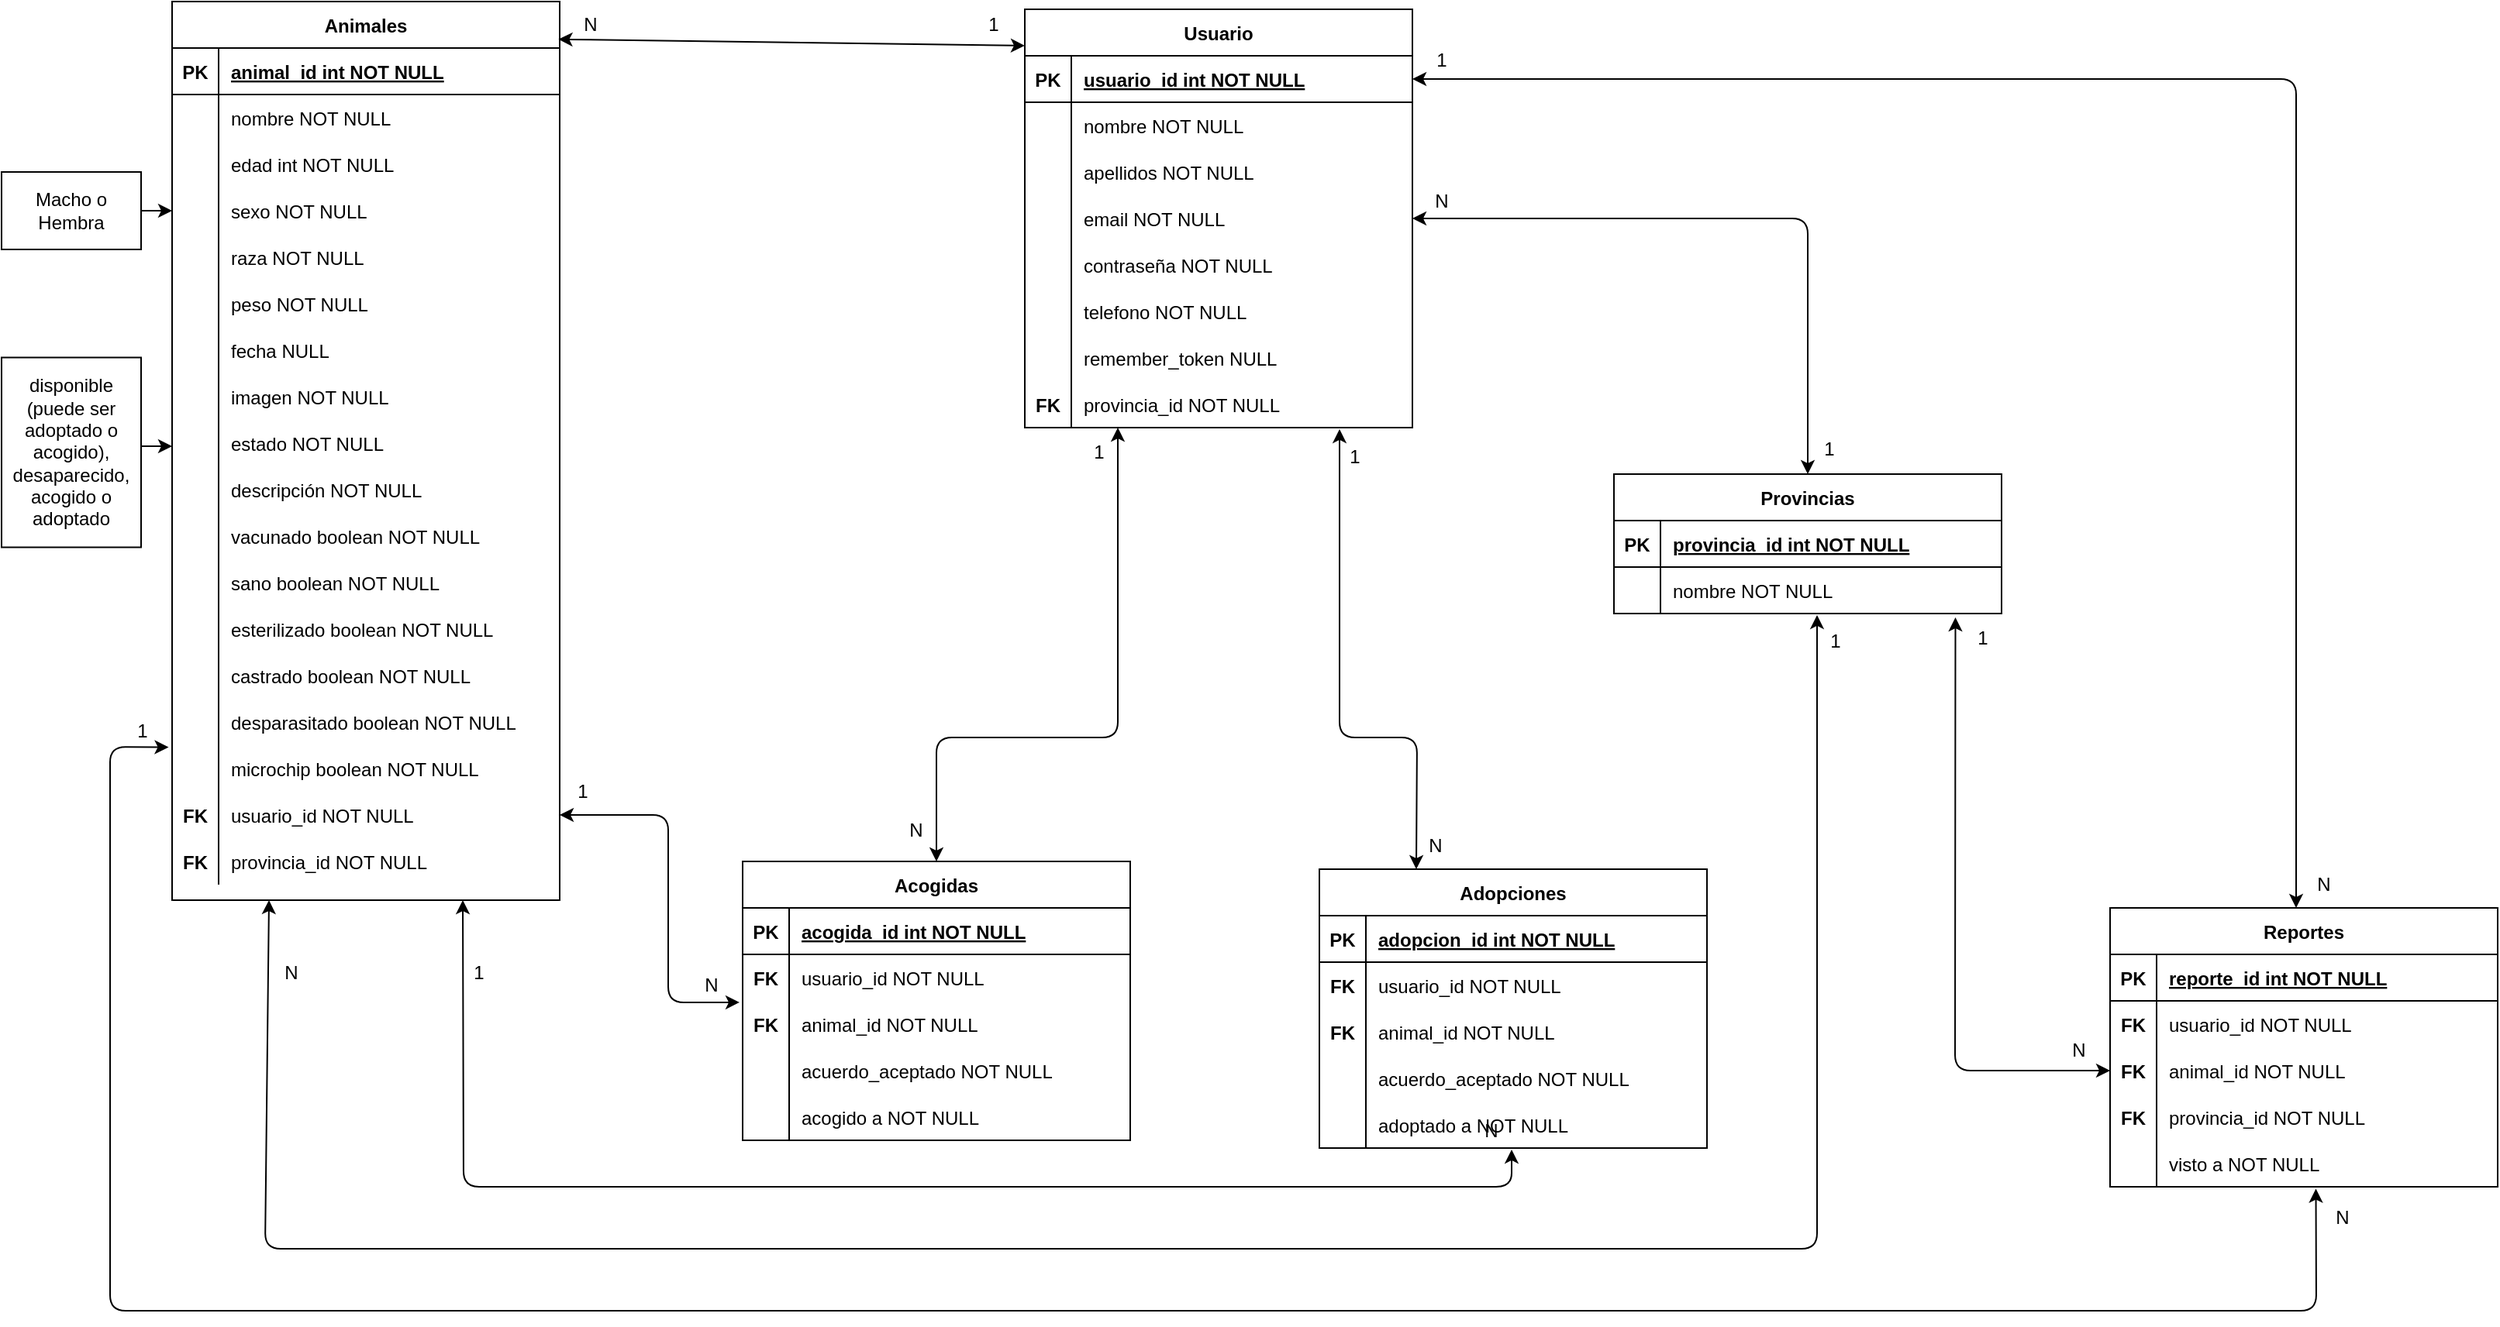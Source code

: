 <mxfile version="14.6.13" type="device"><diagram id="R2lEEEUBdFMjLlhIrx00" name="Page-1"><mxGraphModel dx="1585" dy="831" grid="1" gridSize="10" guides="1" tooltips="1" connect="1" arrows="1" fold="1" page="1" pageScale="1" pageWidth="850" pageHeight="1100" math="0" shadow="0" extFonts="Permanent Marker^https://fonts.googleapis.com/css?family=Permanent+Marker"><root><mxCell id="0"/><mxCell id="1" parent="0"/><mxCell id="C-vyLk0tnHw3VtMMgP7b-2" value="Usuario" style="shape=table;startSize=30;container=1;collapsible=1;childLayout=tableLayout;fixedRows=1;rowLines=0;fontStyle=1;align=center;resizeLast=1;" parent="1" vertex="1"><mxGeometry x="670" y="40" width="250" height="270" as="geometry"/></mxCell><mxCell id="C-vyLk0tnHw3VtMMgP7b-3" value="" style="shape=partialRectangle;collapsible=0;dropTarget=0;pointerEvents=0;fillColor=none;points=[[0,0.5],[1,0.5]];portConstraint=eastwest;top=0;left=0;right=0;bottom=1;" parent="C-vyLk0tnHw3VtMMgP7b-2" vertex="1"><mxGeometry y="30" width="250" height="30" as="geometry"/></mxCell><mxCell id="C-vyLk0tnHw3VtMMgP7b-4" value="PK" style="shape=partialRectangle;overflow=hidden;connectable=0;fillColor=none;top=0;left=0;bottom=0;right=0;fontStyle=1;" parent="C-vyLk0tnHw3VtMMgP7b-3" vertex="1"><mxGeometry width="30" height="30" as="geometry"/></mxCell><mxCell id="C-vyLk0tnHw3VtMMgP7b-5" value="usuario_id int NOT NULL " style="shape=partialRectangle;overflow=hidden;connectable=0;fillColor=none;top=0;left=0;bottom=0;right=0;align=left;spacingLeft=6;fontStyle=5;" parent="C-vyLk0tnHw3VtMMgP7b-3" vertex="1"><mxGeometry x="30" width="220" height="30" as="geometry"/></mxCell><mxCell id="C-vyLk0tnHw3VtMMgP7b-6" value="" style="shape=partialRectangle;collapsible=0;dropTarget=0;pointerEvents=0;fillColor=none;points=[[0,0.5],[1,0.5]];portConstraint=eastwest;top=0;left=0;right=0;bottom=0;" parent="C-vyLk0tnHw3VtMMgP7b-2" vertex="1"><mxGeometry y="60" width="250" height="30" as="geometry"/></mxCell><mxCell id="C-vyLk0tnHw3VtMMgP7b-7" value="" style="shape=partialRectangle;overflow=hidden;connectable=0;fillColor=none;top=0;left=0;bottom=0;right=0;" parent="C-vyLk0tnHw3VtMMgP7b-6" vertex="1"><mxGeometry width="30" height="30" as="geometry"/></mxCell><mxCell id="C-vyLk0tnHw3VtMMgP7b-8" value="nombre NOT NULL" style="shape=partialRectangle;overflow=hidden;connectable=0;fillColor=none;top=0;left=0;bottom=0;right=0;align=left;spacingLeft=6;" parent="C-vyLk0tnHw3VtMMgP7b-6" vertex="1"><mxGeometry x="30" width="220" height="30" as="geometry"/></mxCell><mxCell id="C-vyLk0tnHw3VtMMgP7b-9" value="" style="shape=partialRectangle;collapsible=0;dropTarget=0;pointerEvents=0;fillColor=none;points=[[0,0.5],[1,0.5]];portConstraint=eastwest;top=0;left=0;right=0;bottom=0;" parent="C-vyLk0tnHw3VtMMgP7b-2" vertex="1"><mxGeometry y="90" width="250" height="30" as="geometry"/></mxCell><mxCell id="C-vyLk0tnHw3VtMMgP7b-10" value="" style="shape=partialRectangle;overflow=hidden;connectable=0;fillColor=none;top=0;left=0;bottom=0;right=0;" parent="C-vyLk0tnHw3VtMMgP7b-9" vertex="1"><mxGeometry width="30" height="30" as="geometry"/></mxCell><mxCell id="C-vyLk0tnHw3VtMMgP7b-11" value="apellidos NOT NULL" style="shape=partialRectangle;overflow=hidden;connectable=0;fillColor=none;top=0;left=0;bottom=0;right=0;align=left;spacingLeft=6;" parent="C-vyLk0tnHw3VtMMgP7b-9" vertex="1"><mxGeometry x="30" width="220" height="30" as="geometry"/></mxCell><mxCell id="eizOmbY5nz4wzF14lnDb-53" style="shape=partialRectangle;collapsible=0;dropTarget=0;pointerEvents=0;fillColor=none;points=[[0,0.5],[1,0.5]];portConstraint=eastwest;top=0;left=0;right=0;bottom=0;" parent="C-vyLk0tnHw3VtMMgP7b-2" vertex="1"><mxGeometry y="120" width="250" height="30" as="geometry"/></mxCell><mxCell id="eizOmbY5nz4wzF14lnDb-54" style="shape=partialRectangle;overflow=hidden;connectable=0;fillColor=none;top=0;left=0;bottom=0;right=0;" parent="eizOmbY5nz4wzF14lnDb-53" vertex="1"><mxGeometry width="30" height="30" as="geometry"/></mxCell><mxCell id="eizOmbY5nz4wzF14lnDb-55" value="email NOT NULL" style="shape=partialRectangle;overflow=hidden;connectable=0;fillColor=none;top=0;left=0;bottom=0;right=0;align=left;spacingLeft=6;" parent="eizOmbY5nz4wzF14lnDb-53" vertex="1"><mxGeometry x="30" width="220" height="30" as="geometry"/></mxCell><mxCell id="9KrGt3uN3YseUuKPMQJI-1" style="shape=partialRectangle;collapsible=0;dropTarget=0;pointerEvents=0;fillColor=none;points=[[0,0.5],[1,0.5]];portConstraint=eastwest;top=0;left=0;right=0;bottom=0;" parent="C-vyLk0tnHw3VtMMgP7b-2" vertex="1"><mxGeometry y="150" width="250" height="30" as="geometry"/></mxCell><mxCell id="9KrGt3uN3YseUuKPMQJI-2" style="shape=partialRectangle;overflow=hidden;connectable=0;fillColor=none;top=0;left=0;bottom=0;right=0;" parent="9KrGt3uN3YseUuKPMQJI-1" vertex="1"><mxGeometry width="30" height="30" as="geometry"/></mxCell><mxCell id="9KrGt3uN3YseUuKPMQJI-3" value="contraseña NOT NULL" style="shape=partialRectangle;overflow=hidden;connectable=0;fillColor=none;top=0;left=0;bottom=0;right=0;align=left;spacingLeft=6;" parent="9KrGt3uN3YseUuKPMQJI-1" vertex="1"><mxGeometry x="30" width="220" height="30" as="geometry"/></mxCell><mxCell id="eizOmbY5nz4wzF14lnDb-93" style="shape=partialRectangle;collapsible=0;dropTarget=0;pointerEvents=0;fillColor=none;points=[[0,0.5],[1,0.5]];portConstraint=eastwest;top=0;left=0;right=0;bottom=0;" parent="C-vyLk0tnHw3VtMMgP7b-2" vertex="1"><mxGeometry y="180" width="250" height="30" as="geometry"/></mxCell><mxCell id="eizOmbY5nz4wzF14lnDb-94" style="shape=partialRectangle;overflow=hidden;connectable=0;fillColor=none;top=0;left=0;bottom=0;right=0;" parent="eizOmbY5nz4wzF14lnDb-93" vertex="1"><mxGeometry width="30" height="30" as="geometry"/></mxCell><mxCell id="eizOmbY5nz4wzF14lnDb-95" value="telefono NOT NULL" style="shape=partialRectangle;overflow=hidden;connectable=0;fillColor=none;top=0;left=0;bottom=0;right=0;align=left;spacingLeft=6;" parent="eizOmbY5nz4wzF14lnDb-93" vertex="1"><mxGeometry x="30" width="220" height="30" as="geometry"/></mxCell><mxCell id="9KrGt3uN3YseUuKPMQJI-7" style="shape=partialRectangle;collapsible=0;dropTarget=0;pointerEvents=0;fillColor=none;points=[[0,0.5],[1,0.5]];portConstraint=eastwest;top=0;left=0;right=0;bottom=0;" parent="C-vyLk0tnHw3VtMMgP7b-2" vertex="1"><mxGeometry y="210" width="250" height="30" as="geometry"/></mxCell><mxCell id="9KrGt3uN3YseUuKPMQJI-8" style="shape=partialRectangle;overflow=hidden;connectable=0;fillColor=none;top=0;left=0;bottom=0;right=0;" parent="9KrGt3uN3YseUuKPMQJI-7" vertex="1"><mxGeometry width="30" height="30" as="geometry"/></mxCell><mxCell id="9KrGt3uN3YseUuKPMQJI-9" value="remember_token NULL" style="shape=partialRectangle;overflow=hidden;connectable=0;fillColor=none;top=0;left=0;bottom=0;right=0;align=left;spacingLeft=6;" parent="9KrGt3uN3YseUuKPMQJI-7" vertex="1"><mxGeometry x="30" width="220" height="30" as="geometry"/></mxCell><mxCell id="eizOmbY5nz4wzF14lnDb-56" style="shape=partialRectangle;collapsible=0;dropTarget=0;pointerEvents=0;fillColor=none;points=[[0,0.5],[1,0.5]];portConstraint=eastwest;top=0;left=0;right=0;bottom=0;" parent="C-vyLk0tnHw3VtMMgP7b-2" vertex="1"><mxGeometry y="240" width="250" height="30" as="geometry"/></mxCell><mxCell id="eizOmbY5nz4wzF14lnDb-57" value="FK" style="shape=partialRectangle;overflow=hidden;connectable=0;fillColor=none;top=0;left=0;bottom=0;right=0;fontStyle=1" parent="eizOmbY5nz4wzF14lnDb-56" vertex="1"><mxGeometry width="30" height="30" as="geometry"/></mxCell><mxCell id="eizOmbY5nz4wzF14lnDb-58" value="provincia_id NOT NULL" style="shape=partialRectangle;overflow=hidden;connectable=0;fillColor=none;top=0;left=0;bottom=0;right=0;align=left;spacingLeft=6;" parent="eizOmbY5nz4wzF14lnDb-56" vertex="1"><mxGeometry x="30" width="220" height="30" as="geometry"/></mxCell><mxCell id="C-vyLk0tnHw3VtMMgP7b-23" value="Animales" style="shape=table;startSize=30;container=1;collapsible=1;childLayout=tableLayout;fixedRows=1;rowLines=0;fontStyle=1;align=center;resizeLast=1;" parent="1" vertex="1"><mxGeometry x="120" y="35" width="250" height="580" as="geometry"/></mxCell><mxCell id="C-vyLk0tnHw3VtMMgP7b-24" value="" style="shape=partialRectangle;collapsible=0;dropTarget=0;pointerEvents=0;fillColor=none;points=[[0,0.5],[1,0.5]];portConstraint=eastwest;top=0;left=0;right=0;bottom=1;" parent="C-vyLk0tnHw3VtMMgP7b-23" vertex="1"><mxGeometry y="30" width="250" height="30" as="geometry"/></mxCell><mxCell id="C-vyLk0tnHw3VtMMgP7b-25" value="PK" style="shape=partialRectangle;overflow=hidden;connectable=0;fillColor=none;top=0;left=0;bottom=0;right=0;fontStyle=1;" parent="C-vyLk0tnHw3VtMMgP7b-24" vertex="1"><mxGeometry width="30" height="30" as="geometry"/></mxCell><mxCell id="C-vyLk0tnHw3VtMMgP7b-26" value="animal_id int NOT NULL " style="shape=partialRectangle;overflow=hidden;connectable=0;fillColor=none;top=0;left=0;bottom=0;right=0;align=left;spacingLeft=6;fontStyle=5;" parent="C-vyLk0tnHw3VtMMgP7b-24" vertex="1"><mxGeometry x="30" width="220" height="30" as="geometry"/></mxCell><mxCell id="C-vyLk0tnHw3VtMMgP7b-27" value="" style="shape=partialRectangle;collapsible=0;dropTarget=0;pointerEvents=0;fillColor=none;points=[[0,0.5],[1,0.5]];portConstraint=eastwest;top=0;left=0;right=0;bottom=0;" parent="C-vyLk0tnHw3VtMMgP7b-23" vertex="1"><mxGeometry y="60" width="250" height="30" as="geometry"/></mxCell><mxCell id="C-vyLk0tnHw3VtMMgP7b-28" value="" style="shape=partialRectangle;overflow=hidden;connectable=0;fillColor=none;top=0;left=0;bottom=0;right=0;" parent="C-vyLk0tnHw3VtMMgP7b-27" vertex="1"><mxGeometry width="30" height="30" as="geometry"/></mxCell><mxCell id="C-vyLk0tnHw3VtMMgP7b-29" value="nombre NOT NULL" style="shape=partialRectangle;overflow=hidden;connectable=0;fillColor=none;top=0;left=0;bottom=0;right=0;align=left;spacingLeft=6;" parent="C-vyLk0tnHw3VtMMgP7b-27" vertex="1"><mxGeometry x="30" width="220" height="30" as="geometry"/></mxCell><mxCell id="eizOmbY5nz4wzF14lnDb-20" style="shape=partialRectangle;collapsible=0;dropTarget=0;pointerEvents=0;fillColor=none;points=[[0,0.5],[1,0.5]];portConstraint=eastwest;top=0;left=0;right=0;bottom=0;" parent="C-vyLk0tnHw3VtMMgP7b-23" vertex="1"><mxGeometry y="90" width="250" height="30" as="geometry"/></mxCell><mxCell id="eizOmbY5nz4wzF14lnDb-21" style="shape=partialRectangle;overflow=hidden;connectable=0;fillColor=none;top=0;left=0;bottom=0;right=0;" parent="eizOmbY5nz4wzF14lnDb-20" vertex="1"><mxGeometry width="30" height="30" as="geometry"/></mxCell><mxCell id="eizOmbY5nz4wzF14lnDb-22" value="edad int NOT NULL" style="shape=partialRectangle;overflow=hidden;connectable=0;fillColor=none;top=0;left=0;bottom=0;right=0;align=left;spacingLeft=6;" parent="eizOmbY5nz4wzF14lnDb-20" vertex="1"><mxGeometry x="30" width="220" height="30" as="geometry"/></mxCell><mxCell id="9KrGt3uN3YseUuKPMQJI-14" style="shape=partialRectangle;collapsible=0;dropTarget=0;pointerEvents=0;fillColor=none;points=[[0,0.5],[1,0.5]];portConstraint=eastwest;top=0;left=0;right=0;bottom=0;" parent="C-vyLk0tnHw3VtMMgP7b-23" vertex="1"><mxGeometry y="120" width="250" height="30" as="geometry"/></mxCell><mxCell id="9KrGt3uN3YseUuKPMQJI-15" style="shape=partialRectangle;overflow=hidden;connectable=0;fillColor=none;top=0;left=0;bottom=0;right=0;" parent="9KrGt3uN3YseUuKPMQJI-14" vertex="1"><mxGeometry width="30" height="30" as="geometry"/></mxCell><mxCell id="9KrGt3uN3YseUuKPMQJI-16" value="sexo NOT NULL" style="shape=partialRectangle;overflow=hidden;connectable=0;fillColor=none;top=0;left=0;bottom=0;right=0;align=left;spacingLeft=6;" parent="9KrGt3uN3YseUuKPMQJI-14" vertex="1"><mxGeometry x="30" width="220" height="30" as="geometry"/></mxCell><mxCell id="eizOmbY5nz4wzF14lnDb-44" style="shape=partialRectangle;collapsible=0;dropTarget=0;pointerEvents=0;fillColor=none;points=[[0,0.5],[1,0.5]];portConstraint=eastwest;top=0;left=0;right=0;bottom=0;" parent="C-vyLk0tnHw3VtMMgP7b-23" vertex="1"><mxGeometry y="150" width="250" height="30" as="geometry"/></mxCell><mxCell id="eizOmbY5nz4wzF14lnDb-45" style="shape=partialRectangle;overflow=hidden;connectable=0;fillColor=none;top=0;left=0;bottom=0;right=0;" parent="eizOmbY5nz4wzF14lnDb-44" vertex="1"><mxGeometry width="30" height="30" as="geometry"/></mxCell><mxCell id="eizOmbY5nz4wzF14lnDb-46" value="raza NOT NULL" style="shape=partialRectangle;overflow=hidden;connectable=0;fillColor=none;top=0;left=0;bottom=0;right=0;align=left;spacingLeft=6;" parent="eizOmbY5nz4wzF14lnDb-44" vertex="1"><mxGeometry x="30" width="220" height="30" as="geometry"/></mxCell><mxCell id="3gBePPzXfM2tQqYInn_b-17" style="shape=partialRectangle;collapsible=0;dropTarget=0;pointerEvents=0;fillColor=none;points=[[0,0.5],[1,0.5]];portConstraint=eastwest;top=0;left=0;right=0;bottom=0;" parent="C-vyLk0tnHw3VtMMgP7b-23" vertex="1"><mxGeometry y="180" width="250" height="30" as="geometry"/></mxCell><mxCell id="3gBePPzXfM2tQqYInn_b-18" style="shape=partialRectangle;overflow=hidden;connectable=0;fillColor=none;top=0;left=0;bottom=0;right=0;" parent="3gBePPzXfM2tQqYInn_b-17" vertex="1"><mxGeometry width="30" height="30" as="geometry"/></mxCell><mxCell id="3gBePPzXfM2tQqYInn_b-19" value="peso NOT NULL" style="shape=partialRectangle;overflow=hidden;connectable=0;fillColor=none;top=0;left=0;bottom=0;right=0;align=left;spacingLeft=6;" parent="3gBePPzXfM2tQqYInn_b-17" vertex="1"><mxGeometry x="30" width="220" height="30" as="geometry"/></mxCell><mxCell id="kjAqByUk44gydv4SvOdB-6" style="shape=partialRectangle;collapsible=0;dropTarget=0;pointerEvents=0;fillColor=none;points=[[0,0.5],[1,0.5]];portConstraint=eastwest;top=0;left=0;right=0;bottom=0;" parent="C-vyLk0tnHw3VtMMgP7b-23" vertex="1"><mxGeometry y="210" width="250" height="30" as="geometry"/></mxCell><mxCell id="kjAqByUk44gydv4SvOdB-7" style="shape=partialRectangle;overflow=hidden;connectable=0;fillColor=none;top=0;left=0;bottom=0;right=0;" parent="kjAqByUk44gydv4SvOdB-6" vertex="1"><mxGeometry width="30" height="30" as="geometry"/></mxCell><mxCell id="kjAqByUk44gydv4SvOdB-8" value="fecha NULL" style="shape=partialRectangle;overflow=hidden;connectable=0;fillColor=none;top=0;left=0;bottom=0;right=0;align=left;spacingLeft=6;" parent="kjAqByUk44gydv4SvOdB-6" vertex="1"><mxGeometry x="30" width="220" height="30" as="geometry"/></mxCell><mxCell id="eizOmbY5nz4wzF14lnDb-23" style="shape=partialRectangle;collapsible=0;dropTarget=0;pointerEvents=0;fillColor=none;points=[[0,0.5],[1,0.5]];portConstraint=eastwest;top=0;left=0;right=0;bottom=0;" parent="C-vyLk0tnHw3VtMMgP7b-23" vertex="1"><mxGeometry y="240" width="250" height="30" as="geometry"/></mxCell><mxCell id="eizOmbY5nz4wzF14lnDb-24" style="shape=partialRectangle;overflow=hidden;connectable=0;fillColor=none;top=0;left=0;bottom=0;right=0;" parent="eizOmbY5nz4wzF14lnDb-23" vertex="1"><mxGeometry width="30" height="30" as="geometry"/></mxCell><mxCell id="eizOmbY5nz4wzF14lnDb-25" value="imagen NOT NULL" style="shape=partialRectangle;overflow=hidden;connectable=0;fillColor=none;top=0;left=0;bottom=0;right=0;align=left;spacingLeft=6;" parent="eizOmbY5nz4wzF14lnDb-23" vertex="1"><mxGeometry x="30" width="220" height="30" as="geometry"/></mxCell><mxCell id="eizOmbY5nz4wzF14lnDb-35" style="shape=partialRectangle;collapsible=0;dropTarget=0;pointerEvents=0;fillColor=none;points=[[0,0.5],[1,0.5]];portConstraint=eastwest;top=0;left=0;right=0;bottom=0;" parent="C-vyLk0tnHw3VtMMgP7b-23" vertex="1"><mxGeometry y="270" width="250" height="30" as="geometry"/></mxCell><mxCell id="eizOmbY5nz4wzF14lnDb-36" style="shape=partialRectangle;overflow=hidden;connectable=0;fillColor=none;top=0;left=0;bottom=0;right=0;" parent="eizOmbY5nz4wzF14lnDb-35" vertex="1"><mxGeometry width="30" height="30" as="geometry"/></mxCell><mxCell id="eizOmbY5nz4wzF14lnDb-37" value="estado NOT NULL" style="shape=partialRectangle;overflow=hidden;connectable=0;fillColor=none;top=0;left=0;bottom=0;right=0;align=left;spacingLeft=6;" parent="eizOmbY5nz4wzF14lnDb-35" vertex="1"><mxGeometry x="30" width="220" height="30" as="geometry"/></mxCell><mxCell id="3gBePPzXfM2tQqYInn_b-1" style="shape=partialRectangle;collapsible=0;dropTarget=0;pointerEvents=0;fillColor=none;points=[[0,0.5],[1,0.5]];portConstraint=eastwest;top=0;left=0;right=0;bottom=0;" parent="C-vyLk0tnHw3VtMMgP7b-23" vertex="1"><mxGeometry y="300" width="250" height="30" as="geometry"/></mxCell><mxCell id="3gBePPzXfM2tQqYInn_b-2" style="shape=partialRectangle;overflow=hidden;connectable=0;fillColor=none;top=0;left=0;bottom=0;right=0;" parent="3gBePPzXfM2tQqYInn_b-1" vertex="1"><mxGeometry width="30" height="30" as="geometry"/></mxCell><mxCell id="3gBePPzXfM2tQqYInn_b-3" value="descripción NOT NULL" style="shape=partialRectangle;overflow=hidden;connectable=0;fillColor=none;top=0;left=0;bottom=0;right=0;align=left;spacingLeft=6;" parent="3gBePPzXfM2tQqYInn_b-1" vertex="1"><mxGeometry x="30" width="220" height="30" as="geometry"/></mxCell><mxCell id="eizOmbY5nz4wzF14lnDb-38" style="shape=partialRectangle;collapsible=0;dropTarget=0;pointerEvents=0;fillColor=none;points=[[0,0.5],[1,0.5]];portConstraint=eastwest;top=0;left=0;right=0;bottom=0;" parent="C-vyLk0tnHw3VtMMgP7b-23" vertex="1"><mxGeometry y="330" width="250" height="30" as="geometry"/></mxCell><mxCell id="eizOmbY5nz4wzF14lnDb-39" style="shape=partialRectangle;overflow=hidden;connectable=0;fillColor=none;top=0;left=0;bottom=0;right=0;" parent="eizOmbY5nz4wzF14lnDb-38" vertex="1"><mxGeometry width="30" height="30" as="geometry"/></mxCell><mxCell id="eizOmbY5nz4wzF14lnDb-40" value="vacunado boolean NOT NULL" style="shape=partialRectangle;overflow=hidden;connectable=0;fillColor=none;top=0;left=0;bottom=0;right=0;align=left;spacingLeft=6;" parent="eizOmbY5nz4wzF14lnDb-38" vertex="1"><mxGeometry x="30" width="220" height="30" as="geometry"/></mxCell><mxCell id="eizOmbY5nz4wzF14lnDb-47" style="shape=partialRectangle;collapsible=0;dropTarget=0;pointerEvents=0;fillColor=none;points=[[0,0.5],[1,0.5]];portConstraint=eastwest;top=0;left=0;right=0;bottom=0;" parent="C-vyLk0tnHw3VtMMgP7b-23" vertex="1"><mxGeometry y="360" width="250" height="30" as="geometry"/></mxCell><mxCell id="eizOmbY5nz4wzF14lnDb-48" style="shape=partialRectangle;overflow=hidden;connectable=0;fillColor=none;top=0;left=0;bottom=0;right=0;" parent="eizOmbY5nz4wzF14lnDb-47" vertex="1"><mxGeometry width="30" height="30" as="geometry"/></mxCell><mxCell id="eizOmbY5nz4wzF14lnDb-49" value="sano boolean NOT NULL" style="shape=partialRectangle;overflow=hidden;connectable=0;fillColor=none;top=0;left=0;bottom=0;right=0;align=left;spacingLeft=6;" parent="eizOmbY5nz4wzF14lnDb-47" vertex="1"><mxGeometry x="30" width="220" height="30" as="geometry"/></mxCell><mxCell id="eizOmbY5nz4wzF14lnDb-50" style="shape=partialRectangle;collapsible=0;dropTarget=0;pointerEvents=0;fillColor=none;points=[[0,0.5],[1,0.5]];portConstraint=eastwest;top=0;left=0;right=0;bottom=0;" parent="C-vyLk0tnHw3VtMMgP7b-23" vertex="1"><mxGeometry y="390" width="250" height="30" as="geometry"/></mxCell><mxCell id="eizOmbY5nz4wzF14lnDb-51" style="shape=partialRectangle;overflow=hidden;connectable=0;fillColor=none;top=0;left=0;bottom=0;right=0;" parent="eizOmbY5nz4wzF14lnDb-50" vertex="1"><mxGeometry width="30" height="30" as="geometry"/></mxCell><mxCell id="eizOmbY5nz4wzF14lnDb-52" value="esterilizado boolean NOT NULL" style="shape=partialRectangle;overflow=hidden;connectable=0;fillColor=none;top=0;left=0;bottom=0;right=0;align=left;spacingLeft=6;" parent="eizOmbY5nz4wzF14lnDb-50" vertex="1"><mxGeometry x="30" width="220" height="30" as="geometry"/></mxCell><mxCell id="3gBePPzXfM2tQqYInn_b-20" style="shape=partialRectangle;collapsible=0;dropTarget=0;pointerEvents=0;fillColor=none;points=[[0,0.5],[1,0.5]];portConstraint=eastwest;top=0;left=0;right=0;bottom=0;" parent="C-vyLk0tnHw3VtMMgP7b-23" vertex="1"><mxGeometry y="420" width="250" height="30" as="geometry"/></mxCell><mxCell id="3gBePPzXfM2tQqYInn_b-21" style="shape=partialRectangle;overflow=hidden;connectable=0;fillColor=none;top=0;left=0;bottom=0;right=0;" parent="3gBePPzXfM2tQqYInn_b-20" vertex="1"><mxGeometry width="30" height="30" as="geometry"/></mxCell><mxCell id="3gBePPzXfM2tQqYInn_b-22" value="castrado boolean NOT NULL" style="shape=partialRectangle;overflow=hidden;connectable=0;fillColor=none;top=0;left=0;bottom=0;right=0;align=left;spacingLeft=6;" parent="3gBePPzXfM2tQqYInn_b-20" vertex="1"><mxGeometry x="30" width="220" height="30" as="geometry"/></mxCell><mxCell id="3gBePPzXfM2tQqYInn_b-28" style="shape=partialRectangle;collapsible=0;dropTarget=0;pointerEvents=0;fillColor=none;points=[[0,0.5],[1,0.5]];portConstraint=eastwest;top=0;left=0;right=0;bottom=0;" parent="C-vyLk0tnHw3VtMMgP7b-23" vertex="1"><mxGeometry y="450" width="250" height="30" as="geometry"/></mxCell><mxCell id="3gBePPzXfM2tQqYInn_b-29" style="shape=partialRectangle;overflow=hidden;connectable=0;fillColor=none;top=0;left=0;bottom=0;right=0;" parent="3gBePPzXfM2tQqYInn_b-28" vertex="1"><mxGeometry width="30" height="30" as="geometry"/></mxCell><mxCell id="3gBePPzXfM2tQqYInn_b-30" value="desparasitado boolean NOT NULL" style="shape=partialRectangle;overflow=hidden;connectable=0;fillColor=none;top=0;left=0;bottom=0;right=0;align=left;spacingLeft=6;" parent="3gBePPzXfM2tQqYInn_b-28" vertex="1"><mxGeometry x="30" width="220" height="30" as="geometry"/></mxCell><mxCell id="3gBePPzXfM2tQqYInn_b-25" style="shape=partialRectangle;collapsible=0;dropTarget=0;pointerEvents=0;fillColor=none;points=[[0,0.5],[1,0.5]];portConstraint=eastwest;top=0;left=0;right=0;bottom=0;" parent="C-vyLk0tnHw3VtMMgP7b-23" vertex="1"><mxGeometry y="480" width="250" height="30" as="geometry"/></mxCell><mxCell id="3gBePPzXfM2tQqYInn_b-26" style="shape=partialRectangle;overflow=hidden;connectable=0;fillColor=none;top=0;left=0;bottom=0;right=0;" parent="3gBePPzXfM2tQqYInn_b-25" vertex="1"><mxGeometry width="30" height="30" as="geometry"/></mxCell><mxCell id="3gBePPzXfM2tQqYInn_b-27" value="microchip boolean NOT NULL" style="shape=partialRectangle;overflow=hidden;connectable=0;fillColor=none;top=0;left=0;bottom=0;right=0;align=left;spacingLeft=6;" parent="3gBePPzXfM2tQqYInn_b-25" vertex="1"><mxGeometry x="30" width="220" height="30" as="geometry"/></mxCell><mxCell id="kjAqByUk44gydv4SvOdB-3" style="shape=partialRectangle;collapsible=0;dropTarget=0;pointerEvents=0;fillColor=none;points=[[0,0.5],[1,0.5]];portConstraint=eastwest;top=0;left=0;right=0;bottom=0;" parent="C-vyLk0tnHw3VtMMgP7b-23" vertex="1"><mxGeometry y="510" width="250" height="30" as="geometry"/></mxCell><mxCell id="kjAqByUk44gydv4SvOdB-4" value="FK" style="shape=partialRectangle;overflow=hidden;connectable=0;fillColor=none;top=0;left=0;bottom=0;right=0;fontStyle=1" parent="kjAqByUk44gydv4SvOdB-3" vertex="1"><mxGeometry width="30" height="30" as="geometry"/></mxCell><mxCell id="kjAqByUk44gydv4SvOdB-5" value="usuario_id NOT NULL" style="shape=partialRectangle;overflow=hidden;connectable=0;fillColor=none;top=0;left=0;bottom=0;right=0;align=left;spacingLeft=6;" parent="kjAqByUk44gydv4SvOdB-3" vertex="1"><mxGeometry x="30" width="220" height="30" as="geometry"/></mxCell><mxCell id="pWxnS-vZsxkEiIVaqci2-1" style="shape=partialRectangle;collapsible=0;dropTarget=0;pointerEvents=0;fillColor=none;points=[[0,0.5],[1,0.5]];portConstraint=eastwest;top=0;left=0;right=0;bottom=0;" parent="C-vyLk0tnHw3VtMMgP7b-23" vertex="1"><mxGeometry y="540" width="250" height="30" as="geometry"/></mxCell><mxCell id="pWxnS-vZsxkEiIVaqci2-2" value="FK" style="shape=partialRectangle;overflow=hidden;connectable=0;fillColor=none;top=0;left=0;bottom=0;right=0;fontStyle=1" parent="pWxnS-vZsxkEiIVaqci2-1" vertex="1"><mxGeometry width="30" height="30" as="geometry"/></mxCell><mxCell id="pWxnS-vZsxkEiIVaqci2-3" value="provincia_id NOT NULL" style="shape=partialRectangle;overflow=hidden;connectable=0;fillColor=none;top=0;left=0;bottom=0;right=0;align=left;spacingLeft=6;" parent="pWxnS-vZsxkEiIVaqci2-1" vertex="1"><mxGeometry x="30" width="220" height="30" as="geometry"/></mxCell><mxCell id="eizOmbY5nz4wzF14lnDb-43" value="disponible (puede ser adoptado o acogido), desaparecido, acogido o adoptado" style="rounded=0;whiteSpace=wrap;html=1;" parent="1" vertex="1"><mxGeometry x="10" y="264.75" width="90" height="122.5" as="geometry"/></mxCell><mxCell id="eizOmbY5nz4wzF14lnDb-108" value="" style="endArrow=classic;startArrow=classic;html=1;exitX=0.997;exitY=0.042;exitDx=0;exitDy=0;exitPerimeter=0;entryX=0;entryY=0.087;entryDx=0;entryDy=0;entryPerimeter=0;" parent="1" source="C-vyLk0tnHw3VtMMgP7b-23" target="C-vyLk0tnHw3VtMMgP7b-2" edge="1"><mxGeometry width="50" height="50" relative="1" as="geometry"><mxPoint x="470" y="130" as="sourcePoint"/><mxPoint x="520" y="80" as="targetPoint"/></mxGeometry></mxCell><mxCell id="eizOmbY5nz4wzF14lnDb-109" value="N" style="text;html=1;strokeColor=none;fillColor=none;align=center;verticalAlign=middle;whiteSpace=wrap;rounded=0;" parent="1" vertex="1"><mxGeometry x="370" y="40" width="40" height="20" as="geometry"/></mxCell><mxCell id="eizOmbY5nz4wzF14lnDb-111" value="1" style="text;html=1;strokeColor=none;fillColor=none;align=center;verticalAlign=middle;whiteSpace=wrap;rounded=0;" parent="1" vertex="1"><mxGeometry x="630" y="40" width="40" height="20" as="geometry"/></mxCell><mxCell id="BWu_kVofgGksDomBlsuf-1" value="Provincias" style="shape=table;startSize=30;container=1;collapsible=1;childLayout=tableLayout;fixedRows=1;rowLines=0;fontStyle=1;align=center;resizeLast=1;" parent="1" vertex="1"><mxGeometry x="1050" y="340" width="250" height="90" as="geometry"/></mxCell><mxCell id="BWu_kVofgGksDomBlsuf-2" value="" style="shape=partialRectangle;collapsible=0;dropTarget=0;pointerEvents=0;fillColor=none;points=[[0,0.5],[1,0.5]];portConstraint=eastwest;top=0;left=0;right=0;bottom=1;" parent="BWu_kVofgGksDomBlsuf-1" vertex="1"><mxGeometry y="30" width="250" height="30" as="geometry"/></mxCell><mxCell id="BWu_kVofgGksDomBlsuf-3" value="PK" style="shape=partialRectangle;overflow=hidden;connectable=0;fillColor=none;top=0;left=0;bottom=0;right=0;fontStyle=1;" parent="BWu_kVofgGksDomBlsuf-2" vertex="1"><mxGeometry width="30" height="30" as="geometry"/></mxCell><mxCell id="BWu_kVofgGksDomBlsuf-4" value="provincia_id int NOT NULL " style="shape=partialRectangle;overflow=hidden;connectable=0;fillColor=none;top=0;left=0;bottom=0;right=0;align=left;spacingLeft=6;fontStyle=5;" parent="BWu_kVofgGksDomBlsuf-2" vertex="1"><mxGeometry x="30" width="220" height="30" as="geometry"/></mxCell><mxCell id="BWu_kVofgGksDomBlsuf-5" value="" style="shape=partialRectangle;collapsible=0;dropTarget=0;pointerEvents=0;fillColor=none;points=[[0,0.5],[1,0.5]];portConstraint=eastwest;top=0;left=0;right=0;bottom=0;" parent="BWu_kVofgGksDomBlsuf-1" vertex="1"><mxGeometry y="60" width="250" height="30" as="geometry"/></mxCell><mxCell id="BWu_kVofgGksDomBlsuf-6" value="" style="shape=partialRectangle;overflow=hidden;connectable=0;fillColor=none;top=0;left=0;bottom=0;right=0;" parent="BWu_kVofgGksDomBlsuf-5" vertex="1"><mxGeometry width="30" height="30" as="geometry"/></mxCell><mxCell id="BWu_kVofgGksDomBlsuf-7" value="nombre NOT NULL" style="shape=partialRectangle;overflow=hidden;connectable=0;fillColor=none;top=0;left=0;bottom=0;right=0;align=left;spacingLeft=6;" parent="BWu_kVofgGksDomBlsuf-5" vertex="1"><mxGeometry x="30" width="220" height="30" as="geometry"/></mxCell><mxCell id="BWu_kVofgGksDomBlsuf-20" value="" style="endArrow=classic;startArrow=classic;html=1;entryX=1;entryY=0.5;entryDx=0;entryDy=0;exitX=0.5;exitY=0;exitDx=0;exitDy=0;" parent="1" source="BWu_kVofgGksDomBlsuf-1" target="eizOmbY5nz4wzF14lnDb-53" edge="1"><mxGeometry width="50" height="50" relative="1" as="geometry"><mxPoint x="1033.08" y="340" as="sourcePoint"/><mxPoint x="760" y="341" as="targetPoint"/><Array as="points"><mxPoint x="1175" y="175"/></Array></mxGeometry></mxCell><mxCell id="BWu_kVofgGksDomBlsuf-21" value="1" style="text;html=1;strokeColor=none;fillColor=none;align=center;verticalAlign=middle;whiteSpace=wrap;rounded=0;" parent="1" vertex="1"><mxGeometry x="1169" y="314" width="40" height="20" as="geometry"/></mxCell><mxCell id="BWu_kVofgGksDomBlsuf-22" value="N" style="text;html=1;strokeColor=none;fillColor=none;align=center;verticalAlign=middle;whiteSpace=wrap;rounded=0;" parent="1" vertex="1"><mxGeometry x="919" y="154" width="40" height="20" as="geometry"/></mxCell><mxCell id="pWxnS-vZsxkEiIVaqci2-6" value="" style="endArrow=classic;startArrow=classic;html=1;entryX=0.524;entryY=1.033;entryDx=0;entryDy=0;entryPerimeter=0;exitX=0.25;exitY=1;exitDx=0;exitDy=0;" parent="1" source="C-vyLk0tnHw3VtMMgP7b-23" target="BWu_kVofgGksDomBlsuf-5" edge="1"><mxGeometry width="50" height="50" relative="1" as="geometry"><mxPoint x="200" y="670" as="sourcePoint"/><mxPoint x="490" y="370" as="targetPoint"/><Array as="points"><mxPoint x="180" y="840"/><mxPoint x="1181" y="840"/><mxPoint x="1181" y="760"/></Array></mxGeometry></mxCell><mxCell id="pWxnS-vZsxkEiIVaqci2-7" value="1" style="text;html=1;strokeColor=none;fillColor=none;align=center;verticalAlign=middle;whiteSpace=wrap;rounded=0;" parent="1" vertex="1"><mxGeometry x="1173" y="438" width="40" height="20" as="geometry"/></mxCell><mxCell id="pWxnS-vZsxkEiIVaqci2-9" value="N" style="text;html=1;strokeColor=none;fillColor=none;align=center;verticalAlign=middle;whiteSpace=wrap;rounded=0;" parent="1" vertex="1"><mxGeometry x="177" y="652" width="40" height="20" as="geometry"/></mxCell><mxCell id="9KrGt3uN3YseUuKPMQJI-17" style="edgeStyle=orthogonalEdgeStyle;rounded=0;orthogonalLoop=1;jettySize=auto;html=1;exitX=1;exitY=0.5;exitDx=0;exitDy=0;" parent="1" source="9KrGt3uN3YseUuKPMQJI-11" edge="1"><mxGeometry relative="1" as="geometry"><mxPoint x="120" y="170" as="targetPoint"/></mxGeometry></mxCell><mxCell id="9KrGt3uN3YseUuKPMQJI-11" value="Macho o Hembra" style="rounded=0;whiteSpace=wrap;html=1;" parent="1" vertex="1"><mxGeometry x="10" y="145" width="90" height="50" as="geometry"/></mxCell><mxCell id="9KrGt3uN3YseUuKPMQJI-20" value="Adopciones" style="shape=table;startSize=30;container=1;collapsible=1;childLayout=tableLayout;fixedRows=1;rowLines=0;fontStyle=1;align=center;resizeLast=1;" parent="1" vertex="1"><mxGeometry x="860" y="595" width="250" height="180" as="geometry"/></mxCell><mxCell id="9KrGt3uN3YseUuKPMQJI-21" value="" style="shape=partialRectangle;collapsible=0;dropTarget=0;pointerEvents=0;fillColor=none;points=[[0,0.5],[1,0.5]];portConstraint=eastwest;top=0;left=0;right=0;bottom=1;" parent="9KrGt3uN3YseUuKPMQJI-20" vertex="1"><mxGeometry y="30" width="250" height="30" as="geometry"/></mxCell><mxCell id="9KrGt3uN3YseUuKPMQJI-22" value="PK" style="shape=partialRectangle;overflow=hidden;connectable=0;fillColor=none;top=0;left=0;bottom=0;right=0;fontStyle=1;" parent="9KrGt3uN3YseUuKPMQJI-21" vertex="1"><mxGeometry width="30" height="30" as="geometry"/></mxCell><mxCell id="9KrGt3uN3YseUuKPMQJI-23" value="adopcion_id int NOT NULL " style="shape=partialRectangle;overflow=hidden;connectable=0;fillColor=none;top=0;left=0;bottom=0;right=0;align=left;spacingLeft=6;fontStyle=5;" parent="9KrGt3uN3YseUuKPMQJI-21" vertex="1"><mxGeometry x="30" width="220" height="30" as="geometry"/></mxCell><mxCell id="9KrGt3uN3YseUuKPMQJI-24" value="" style="shape=partialRectangle;collapsible=0;dropTarget=0;pointerEvents=0;fillColor=none;points=[[0,0.5],[1,0.5]];portConstraint=eastwest;top=0;left=0;right=0;bottom=0;" parent="9KrGt3uN3YseUuKPMQJI-20" vertex="1"><mxGeometry y="60" width="250" height="30" as="geometry"/></mxCell><mxCell id="9KrGt3uN3YseUuKPMQJI-25" value="FK" style="shape=partialRectangle;overflow=hidden;connectable=0;fillColor=none;top=0;left=0;bottom=0;right=0;fontStyle=1" parent="9KrGt3uN3YseUuKPMQJI-24" vertex="1"><mxGeometry width="30" height="30" as="geometry"/></mxCell><mxCell id="9KrGt3uN3YseUuKPMQJI-26" value="usuario_id NOT NULL" style="shape=partialRectangle;overflow=hidden;connectable=0;fillColor=none;top=0;left=0;bottom=0;right=0;align=left;spacingLeft=6;" parent="9KrGt3uN3YseUuKPMQJI-24" vertex="1"><mxGeometry x="30" width="220" height="30" as="geometry"/></mxCell><mxCell id="9KrGt3uN3YseUuKPMQJI-27" style="shape=partialRectangle;collapsible=0;dropTarget=0;pointerEvents=0;fillColor=none;points=[[0,0.5],[1,0.5]];portConstraint=eastwest;top=0;left=0;right=0;bottom=0;" parent="9KrGt3uN3YseUuKPMQJI-20" vertex="1"><mxGeometry y="90" width="250" height="30" as="geometry"/></mxCell><mxCell id="9KrGt3uN3YseUuKPMQJI-28" value="FK" style="shape=partialRectangle;overflow=hidden;connectable=0;fillColor=none;top=0;left=0;bottom=0;right=0;fontStyle=1" parent="9KrGt3uN3YseUuKPMQJI-27" vertex="1"><mxGeometry width="30" height="30" as="geometry"/></mxCell><mxCell id="9KrGt3uN3YseUuKPMQJI-29" value="animal_id NOT NULL" style="shape=partialRectangle;overflow=hidden;connectable=0;fillColor=none;top=0;left=0;bottom=0;right=0;align=left;spacingLeft=6;" parent="9KrGt3uN3YseUuKPMQJI-27" vertex="1"><mxGeometry x="30" width="220" height="30" as="geometry"/></mxCell><mxCell id="7C8rjFkDx12ky1WqsIjE-8" style="shape=partialRectangle;collapsible=0;dropTarget=0;pointerEvents=0;fillColor=none;points=[[0,0.5],[1,0.5]];portConstraint=eastwest;top=0;left=0;right=0;bottom=0;" vertex="1" parent="9KrGt3uN3YseUuKPMQJI-20"><mxGeometry y="120" width="250" height="30" as="geometry"/></mxCell><mxCell id="7C8rjFkDx12ky1WqsIjE-9" style="shape=partialRectangle;overflow=hidden;connectable=0;fillColor=none;top=0;left=0;bottom=0;right=0;fontStyle=1" vertex="1" parent="7C8rjFkDx12ky1WqsIjE-8"><mxGeometry width="30" height="30" as="geometry"/></mxCell><mxCell id="7C8rjFkDx12ky1WqsIjE-10" value="acuerdo_aceptado NOT NULL" style="shape=partialRectangle;overflow=hidden;connectable=0;fillColor=none;top=0;left=0;bottom=0;right=0;align=left;spacingLeft=6;" vertex="1" parent="7C8rjFkDx12ky1WqsIjE-8"><mxGeometry x="30" width="220" height="30" as="geometry"/></mxCell><mxCell id="9KrGt3uN3YseUuKPMQJI-30" style="shape=partialRectangle;collapsible=0;dropTarget=0;pointerEvents=0;fillColor=none;points=[[0,0.5],[1,0.5]];portConstraint=eastwest;top=0;left=0;right=0;bottom=0;" parent="9KrGt3uN3YseUuKPMQJI-20" vertex="1"><mxGeometry y="150" width="250" height="30" as="geometry"/></mxCell><mxCell id="9KrGt3uN3YseUuKPMQJI-31" value="" style="shape=partialRectangle;overflow=hidden;connectable=0;fillColor=none;top=0;left=0;bottom=0;right=0;fontStyle=1" parent="9KrGt3uN3YseUuKPMQJI-30" vertex="1"><mxGeometry width="30" height="30" as="geometry"/></mxCell><mxCell id="9KrGt3uN3YseUuKPMQJI-32" value="adoptado a NOT NULL" style="shape=partialRectangle;overflow=hidden;connectable=0;fillColor=none;top=0;left=0;bottom=0;right=0;align=left;spacingLeft=6;" parent="9KrGt3uN3YseUuKPMQJI-30" vertex="1"><mxGeometry x="30" width="220" height="30" as="geometry"/></mxCell><mxCell id="9KrGt3uN3YseUuKPMQJI-33" value="Acogidas" style="shape=table;startSize=30;container=1;collapsible=1;childLayout=tableLayout;fixedRows=1;rowLines=0;fontStyle=1;align=center;resizeLast=1;" parent="1" vertex="1"><mxGeometry x="488" y="590" width="250" height="180" as="geometry"/></mxCell><mxCell id="9KrGt3uN3YseUuKPMQJI-34" value="" style="shape=partialRectangle;collapsible=0;dropTarget=0;pointerEvents=0;fillColor=none;points=[[0,0.5],[1,0.5]];portConstraint=eastwest;top=0;left=0;right=0;bottom=1;" parent="9KrGt3uN3YseUuKPMQJI-33" vertex="1"><mxGeometry y="30" width="250" height="30" as="geometry"/></mxCell><mxCell id="9KrGt3uN3YseUuKPMQJI-35" value="PK" style="shape=partialRectangle;overflow=hidden;connectable=0;fillColor=none;top=0;left=0;bottom=0;right=0;fontStyle=1;" parent="9KrGt3uN3YseUuKPMQJI-34" vertex="1"><mxGeometry width="30" height="30" as="geometry"/></mxCell><mxCell id="9KrGt3uN3YseUuKPMQJI-36" value="acogida_id int NOT NULL " style="shape=partialRectangle;overflow=hidden;connectable=0;fillColor=none;top=0;left=0;bottom=0;right=0;align=left;spacingLeft=6;fontStyle=5;" parent="9KrGt3uN3YseUuKPMQJI-34" vertex="1"><mxGeometry x="30" width="220" height="30" as="geometry"/></mxCell><mxCell id="9KrGt3uN3YseUuKPMQJI-37" value="" style="shape=partialRectangle;collapsible=0;dropTarget=0;pointerEvents=0;fillColor=none;points=[[0,0.5],[1,0.5]];portConstraint=eastwest;top=0;left=0;right=0;bottom=0;" parent="9KrGt3uN3YseUuKPMQJI-33" vertex="1"><mxGeometry y="60" width="250" height="30" as="geometry"/></mxCell><mxCell id="9KrGt3uN3YseUuKPMQJI-38" value="FK" style="shape=partialRectangle;overflow=hidden;connectable=0;fillColor=none;top=0;left=0;bottom=0;right=0;fontStyle=1" parent="9KrGt3uN3YseUuKPMQJI-37" vertex="1"><mxGeometry width="30" height="30" as="geometry"/></mxCell><mxCell id="9KrGt3uN3YseUuKPMQJI-39" value="usuario_id NOT NULL" style="shape=partialRectangle;overflow=hidden;connectable=0;fillColor=none;top=0;left=0;bottom=0;right=0;align=left;spacingLeft=6;" parent="9KrGt3uN3YseUuKPMQJI-37" vertex="1"><mxGeometry x="30" width="220" height="30" as="geometry"/></mxCell><mxCell id="9KrGt3uN3YseUuKPMQJI-40" style="shape=partialRectangle;collapsible=0;dropTarget=0;pointerEvents=0;fillColor=none;points=[[0,0.5],[1,0.5]];portConstraint=eastwest;top=0;left=0;right=0;bottom=0;" parent="9KrGt3uN3YseUuKPMQJI-33" vertex="1"><mxGeometry y="90" width="250" height="30" as="geometry"/></mxCell><mxCell id="9KrGt3uN3YseUuKPMQJI-41" value="FK" style="shape=partialRectangle;overflow=hidden;connectable=0;fillColor=none;top=0;left=0;bottom=0;right=0;fontStyle=1" parent="9KrGt3uN3YseUuKPMQJI-40" vertex="1"><mxGeometry width="30" height="30" as="geometry"/></mxCell><mxCell id="9KrGt3uN3YseUuKPMQJI-42" value="animal_id NOT NULL" style="shape=partialRectangle;overflow=hidden;connectable=0;fillColor=none;top=0;left=0;bottom=0;right=0;align=left;spacingLeft=6;" parent="9KrGt3uN3YseUuKPMQJI-40" vertex="1"><mxGeometry x="30" width="220" height="30" as="geometry"/></mxCell><mxCell id="7C8rjFkDx12ky1WqsIjE-5" style="shape=partialRectangle;collapsible=0;dropTarget=0;pointerEvents=0;fillColor=none;points=[[0,0.5],[1,0.5]];portConstraint=eastwest;top=0;left=0;right=0;bottom=0;" vertex="1" parent="9KrGt3uN3YseUuKPMQJI-33"><mxGeometry y="120" width="250" height="30" as="geometry"/></mxCell><mxCell id="7C8rjFkDx12ky1WqsIjE-6" style="shape=partialRectangle;overflow=hidden;connectable=0;fillColor=none;top=0;left=0;bottom=0;right=0;fontStyle=1" vertex="1" parent="7C8rjFkDx12ky1WqsIjE-5"><mxGeometry width="30" height="30" as="geometry"/></mxCell><mxCell id="7C8rjFkDx12ky1WqsIjE-7" value="acuerdo_aceptado NOT NULL" style="shape=partialRectangle;overflow=hidden;connectable=0;fillColor=none;top=0;left=0;bottom=0;right=0;align=left;spacingLeft=6;" vertex="1" parent="7C8rjFkDx12ky1WqsIjE-5"><mxGeometry x="30" width="220" height="30" as="geometry"/></mxCell><mxCell id="9KrGt3uN3YseUuKPMQJI-43" style="shape=partialRectangle;collapsible=0;dropTarget=0;pointerEvents=0;fillColor=none;points=[[0,0.5],[1,0.5]];portConstraint=eastwest;top=0;left=0;right=0;bottom=0;" parent="9KrGt3uN3YseUuKPMQJI-33" vertex="1"><mxGeometry y="150" width="250" height="30" as="geometry"/></mxCell><mxCell id="9KrGt3uN3YseUuKPMQJI-44" value="" style="shape=partialRectangle;overflow=hidden;connectable=0;fillColor=none;top=0;left=0;bottom=0;right=0;fontStyle=1" parent="9KrGt3uN3YseUuKPMQJI-43" vertex="1"><mxGeometry width="30" height="30" as="geometry"/></mxCell><mxCell id="9KrGt3uN3YseUuKPMQJI-45" value="acogido a NOT NULL" style="shape=partialRectangle;overflow=hidden;connectable=0;fillColor=none;top=0;left=0;bottom=0;right=0;align=left;spacingLeft=6;" parent="9KrGt3uN3YseUuKPMQJI-43" vertex="1"><mxGeometry x="30" width="220" height="30" as="geometry"/></mxCell><mxCell id="9KrGt3uN3YseUuKPMQJI-48" value="" style="endArrow=classic;startArrow=classic;html=1;entryX=1;entryY=0.5;entryDx=0;entryDy=0;exitX=-0.008;exitY=0.033;exitDx=0;exitDy=0;exitPerimeter=0;" parent="1" source="9KrGt3uN3YseUuKPMQJI-40" target="kjAqByUk44gydv4SvOdB-3" edge="1"><mxGeometry width="50" height="50" relative="1" as="geometry"><mxPoint x="520" y="630" as="sourcePoint"/><mxPoint x="540" y="580" as="targetPoint"/><Array as="points"><mxPoint x="440" y="681"/><mxPoint x="440" y="560"/></Array></mxGeometry></mxCell><mxCell id="9KrGt3uN3YseUuKPMQJI-49" value="1" style="text;html=1;strokeColor=none;fillColor=none;align=center;verticalAlign=middle;whiteSpace=wrap;rounded=0;" parent="1" vertex="1"><mxGeometry x="365" y="535" width="40" height="20" as="geometry"/></mxCell><mxCell id="9KrGt3uN3YseUuKPMQJI-51" value="" style="endArrow=classic;startArrow=classic;html=1;exitX=0.24;exitY=1;exitDx=0;exitDy=0;entryX=0.5;entryY=0;entryDx=0;entryDy=0;exitPerimeter=0;" parent="1" source="eizOmbY5nz4wzF14lnDb-56" target="9KrGt3uN3YseUuKPMQJI-33" edge="1"><mxGeometry width="50" height="50" relative="1" as="geometry"><mxPoint x="752.5" y="678" as="sourcePoint"/><mxPoint x="580" y="578" as="targetPoint"/><Array as="points"><mxPoint x="730" y="510"/><mxPoint x="613" y="510"/></Array></mxGeometry></mxCell><mxCell id="9KrGt3uN3YseUuKPMQJI-53" value="1" style="text;html=1;strokeColor=none;fillColor=none;align=center;verticalAlign=middle;whiteSpace=wrap;rounded=0;" parent="1" vertex="1"><mxGeometry x="698" y="316" width="40" height="20" as="geometry"/></mxCell><mxCell id="9KrGt3uN3YseUuKPMQJI-54" value="" style="endArrow=classic;startArrow=classic;html=1;exitX=0.812;exitY=1.033;exitDx=0;exitDy=0;entryX=0.25;entryY=0;entryDx=0;entryDy=0;exitPerimeter=0;" parent="1" source="eizOmbY5nz4wzF14lnDb-56" target="9KrGt3uN3YseUuKPMQJI-20" edge="1"><mxGeometry width="50" height="50" relative="1" as="geometry"><mxPoint x="902.5" y="310" as="sourcePoint"/><mxPoint x="840" y="690" as="targetPoint"/><Array as="points"><mxPoint x="873" y="510"/><mxPoint x="923" y="510"/></Array></mxGeometry></mxCell><mxCell id="9KrGt3uN3YseUuKPMQJI-56" value="1" style="text;html=1;strokeColor=none;fillColor=none;align=center;verticalAlign=middle;whiteSpace=wrap;rounded=0;" parent="1" vertex="1"><mxGeometry x="863" y="319" width="40" height="20" as="geometry"/></mxCell><mxCell id="9KrGt3uN3YseUuKPMQJI-57" value="" style="endArrow=classic;startArrow=classic;html=1;entryX=0.75;entryY=1;entryDx=0;entryDy=0;exitX=0.496;exitY=1.033;exitDx=0;exitDy=0;exitPerimeter=0;" parent="1" source="9KrGt3uN3YseUuKPMQJI-30" target="C-vyLk0tnHw3VtMMgP7b-23" edge="1"><mxGeometry width="50" height="50" relative="1" as="geometry"><mxPoint x="1000" y="850" as="sourcePoint"/><mxPoint x="320" y="660" as="targetPoint"/><Array as="points"><mxPoint x="984" y="800"/><mxPoint x="308" y="800"/></Array></mxGeometry></mxCell><mxCell id="9KrGt3uN3YseUuKPMQJI-58" value="1" style="text;html=1;strokeColor=none;fillColor=none;align=center;verticalAlign=middle;whiteSpace=wrap;rounded=0;" parent="1" vertex="1"><mxGeometry x="298" y="652" width="40" height="20" as="geometry"/></mxCell><mxCell id="9KrGt3uN3YseUuKPMQJI-59" value="N" style="text;html=1;strokeColor=none;fillColor=none;align=center;verticalAlign=middle;whiteSpace=wrap;rounded=0;" parent="1" vertex="1"><mxGeometry x="951" y="754" width="40" height="20" as="geometry"/></mxCell><mxCell id="9KrGt3uN3YseUuKPMQJI-60" value="N" style="text;html=1;strokeColor=none;fillColor=none;align=center;verticalAlign=middle;whiteSpace=wrap;rounded=0;" parent="1" vertex="1"><mxGeometry x="580" y="560" width="40" height="20" as="geometry"/></mxCell><mxCell id="9KrGt3uN3YseUuKPMQJI-61" value="N" style="text;html=1;strokeColor=none;fillColor=none;align=center;verticalAlign=middle;whiteSpace=wrap;rounded=0;" parent="1" vertex="1"><mxGeometry x="448" y="660" width="40" height="20" as="geometry"/></mxCell><mxCell id="9KrGt3uN3YseUuKPMQJI-62" value="N" style="text;html=1;strokeColor=none;fillColor=none;align=center;verticalAlign=middle;whiteSpace=wrap;rounded=0;" parent="1" vertex="1"><mxGeometry x="915" y="570" width="40" height="20" as="geometry"/></mxCell><mxCell id="UDmZiipGpPIdC-18m9sT-1" value="Reportes" style="shape=table;startSize=30;container=1;collapsible=1;childLayout=tableLayout;fixedRows=1;rowLines=0;fontStyle=1;align=center;resizeLast=1;" parent="1" vertex="1"><mxGeometry x="1370" y="620" width="250" height="180" as="geometry"/></mxCell><mxCell id="UDmZiipGpPIdC-18m9sT-2" value="" style="shape=partialRectangle;collapsible=0;dropTarget=0;pointerEvents=0;fillColor=none;points=[[0,0.5],[1,0.5]];portConstraint=eastwest;top=0;left=0;right=0;bottom=1;" parent="UDmZiipGpPIdC-18m9sT-1" vertex="1"><mxGeometry y="30" width="250" height="30" as="geometry"/></mxCell><mxCell id="UDmZiipGpPIdC-18m9sT-3" value="PK" style="shape=partialRectangle;overflow=hidden;connectable=0;fillColor=none;top=0;left=0;bottom=0;right=0;fontStyle=1;" parent="UDmZiipGpPIdC-18m9sT-2" vertex="1"><mxGeometry width="30" height="30" as="geometry"/></mxCell><mxCell id="UDmZiipGpPIdC-18m9sT-4" value="reporte_id int NOT NULL " style="shape=partialRectangle;overflow=hidden;connectable=0;fillColor=none;top=0;left=0;bottom=0;right=0;align=left;spacingLeft=6;fontStyle=5;" parent="UDmZiipGpPIdC-18m9sT-2" vertex="1"><mxGeometry x="30" width="220" height="30" as="geometry"/></mxCell><mxCell id="UDmZiipGpPIdC-18m9sT-5" value="" style="shape=partialRectangle;collapsible=0;dropTarget=0;pointerEvents=0;fillColor=none;points=[[0,0.5],[1,0.5]];portConstraint=eastwest;top=0;left=0;right=0;bottom=0;" parent="UDmZiipGpPIdC-18m9sT-1" vertex="1"><mxGeometry y="60" width="250" height="30" as="geometry"/></mxCell><mxCell id="UDmZiipGpPIdC-18m9sT-6" value="FK" style="shape=partialRectangle;overflow=hidden;connectable=0;fillColor=none;top=0;left=0;bottom=0;right=0;fontStyle=1" parent="UDmZiipGpPIdC-18m9sT-5" vertex="1"><mxGeometry width="30" height="30" as="geometry"/></mxCell><mxCell id="UDmZiipGpPIdC-18m9sT-7" value="usuario_id NOT NULL" style="shape=partialRectangle;overflow=hidden;connectable=0;fillColor=none;top=0;left=0;bottom=0;right=0;align=left;spacingLeft=6;" parent="UDmZiipGpPIdC-18m9sT-5" vertex="1"><mxGeometry x="30" width="220" height="30" as="geometry"/></mxCell><mxCell id="UDmZiipGpPIdC-18m9sT-13" style="shape=partialRectangle;collapsible=0;dropTarget=0;pointerEvents=0;fillColor=none;points=[[0,0.5],[1,0.5]];portConstraint=eastwest;top=0;left=0;right=0;bottom=0;" parent="UDmZiipGpPIdC-18m9sT-1" vertex="1"><mxGeometry y="90" width="250" height="30" as="geometry"/></mxCell><mxCell id="UDmZiipGpPIdC-18m9sT-14" value="FK" style="shape=partialRectangle;overflow=hidden;connectable=0;fillColor=none;top=0;left=0;bottom=0;right=0;fontStyle=1" parent="UDmZiipGpPIdC-18m9sT-13" vertex="1"><mxGeometry width="30" height="30" as="geometry"/></mxCell><mxCell id="UDmZiipGpPIdC-18m9sT-15" value="animal_id NOT NULL" style="shape=partialRectangle;overflow=hidden;connectable=0;fillColor=none;top=0;left=0;bottom=0;right=0;align=left;spacingLeft=6;" parent="UDmZiipGpPIdC-18m9sT-13" vertex="1"><mxGeometry x="30" width="220" height="30" as="geometry"/></mxCell><mxCell id="UDmZiipGpPIdC-18m9sT-10" style="shape=partialRectangle;collapsible=0;dropTarget=0;pointerEvents=0;fillColor=none;points=[[0,0.5],[1,0.5]];portConstraint=eastwest;top=0;left=0;right=0;bottom=0;" parent="UDmZiipGpPIdC-18m9sT-1" vertex="1"><mxGeometry y="120" width="250" height="30" as="geometry"/></mxCell><mxCell id="UDmZiipGpPIdC-18m9sT-11" value="FK" style="shape=partialRectangle;overflow=hidden;connectable=0;fillColor=none;top=0;left=0;bottom=0;right=0;fontStyle=1" parent="UDmZiipGpPIdC-18m9sT-10" vertex="1"><mxGeometry width="30" height="30" as="geometry"/></mxCell><mxCell id="UDmZiipGpPIdC-18m9sT-12" value="provincia_id NOT NULL" style="shape=partialRectangle;overflow=hidden;connectable=0;fillColor=none;top=0;left=0;bottom=0;right=0;align=left;spacingLeft=6;" parent="UDmZiipGpPIdC-18m9sT-10" vertex="1"><mxGeometry x="30" width="220" height="30" as="geometry"/></mxCell><mxCell id="UDmZiipGpPIdC-18m9sT-19" style="shape=partialRectangle;collapsible=0;dropTarget=0;pointerEvents=0;fillColor=none;points=[[0,0.5],[1,0.5]];portConstraint=eastwest;top=0;left=0;right=0;bottom=0;" parent="UDmZiipGpPIdC-18m9sT-1" vertex="1"><mxGeometry y="150" width="250" height="30" as="geometry"/></mxCell><mxCell id="UDmZiipGpPIdC-18m9sT-20" style="shape=partialRectangle;overflow=hidden;connectable=0;fillColor=none;top=0;left=0;bottom=0;right=0;fontStyle=1" parent="UDmZiipGpPIdC-18m9sT-19" vertex="1"><mxGeometry width="30" height="30" as="geometry"/></mxCell><mxCell id="UDmZiipGpPIdC-18m9sT-21" value="visto a NOT NULL" style="shape=partialRectangle;overflow=hidden;connectable=0;fillColor=none;top=0;left=0;bottom=0;right=0;align=left;spacingLeft=6;" parent="UDmZiipGpPIdC-18m9sT-19" vertex="1"><mxGeometry x="30" width="220" height="30" as="geometry"/></mxCell><mxCell id="UDmZiipGpPIdC-18m9sT-22" value="" style="endArrow=classic;startArrow=classic;html=1;exitX=0.48;exitY=0;exitDx=0;exitDy=0;exitPerimeter=0;entryX=1;entryY=0.5;entryDx=0;entryDy=0;" parent="1" source="UDmZiipGpPIdC-18m9sT-1" target="C-vyLk0tnHw3VtMMgP7b-3" edge="1"><mxGeometry width="50" height="50" relative="1" as="geometry"><mxPoint x="1214" y="235" as="sourcePoint"/><mxPoint x="1060" y="100" as="targetPoint"/><Array as="points"><mxPoint x="1490" y="85"/></Array></mxGeometry></mxCell><mxCell id="UDmZiipGpPIdC-18m9sT-24" value="1" style="text;html=1;strokeColor=none;fillColor=none;align=center;verticalAlign=middle;whiteSpace=wrap;rounded=0;" parent="1" vertex="1"><mxGeometry x="919" y="63" width="40" height="20" as="geometry"/></mxCell><mxCell id="UDmZiipGpPIdC-18m9sT-25" value="N" style="text;html=1;strokeColor=none;fillColor=none;align=center;verticalAlign=middle;whiteSpace=wrap;rounded=0;" parent="1" vertex="1"><mxGeometry x="1488" y="595" width="40" height="20" as="geometry"/></mxCell><mxCell id="UDmZiipGpPIdC-18m9sT-26" value="" style="endArrow=classic;startArrow=classic;html=1;exitX=0.531;exitY=1.042;exitDx=0;exitDy=0;exitPerimeter=0;entryX=-0.009;entryY=0.042;entryDx=0;entryDy=0;entryPerimeter=0;" parent="1" source="UDmZiipGpPIdC-18m9sT-19" target="3gBePPzXfM2tQqYInn_b-25" edge="1"><mxGeometry width="50" height="50" relative="1" as="geometry"><mxPoint x="1531.25" y="870.99" as="sourcePoint"/><mxPoint x="60" y="520" as="targetPoint"/><Array as="points"><mxPoint x="1503" y="880"/><mxPoint x="80" y="880"/><mxPoint x="80" y="516"/></Array></mxGeometry></mxCell><mxCell id="UDmZiipGpPIdC-18m9sT-28" value="1" style="text;html=1;strokeColor=none;fillColor=none;align=center;verticalAlign=middle;whiteSpace=wrap;rounded=0;" parent="1" vertex="1"><mxGeometry x="81" y="496" width="40" height="20" as="geometry"/></mxCell><mxCell id="UDmZiipGpPIdC-18m9sT-29" value="N" style="text;html=1;strokeColor=none;fillColor=none;align=center;verticalAlign=middle;whiteSpace=wrap;rounded=0;" parent="1" vertex="1"><mxGeometry x="1500" y="810" width="40" height="20" as="geometry"/></mxCell><mxCell id="UDmZiipGpPIdC-18m9sT-32" value="" style="endArrow=classic;startArrow=classic;html=1;entryX=0.881;entryY=1.084;entryDx=0;entryDy=0;entryPerimeter=0;exitX=0;exitY=0.5;exitDx=0;exitDy=0;" parent="1" source="UDmZiipGpPIdC-18m9sT-13" target="BWu_kVofgGksDomBlsuf-5" edge="1"><mxGeometry width="50" height="50" relative="1" as="geometry"><mxPoint x="1360" y="735" as="sourcePoint"/><mxPoint x="1230" y="570" as="targetPoint"/><Array as="points"><mxPoint x="1270" y="725"/></Array></mxGeometry></mxCell><mxCell id="UDmZiipGpPIdC-18m9sT-33" value="1" style="text;html=1;strokeColor=none;fillColor=none;align=center;verticalAlign=middle;whiteSpace=wrap;rounded=0;" parent="1" vertex="1"><mxGeometry x="1268" y="436" width="40" height="20" as="geometry"/></mxCell><mxCell id="UDmZiipGpPIdC-18m9sT-34" value="N" style="text;html=1;strokeColor=none;fillColor=none;align=center;verticalAlign=middle;whiteSpace=wrap;rounded=0;" parent="1" vertex="1"><mxGeometry x="1330" y="702" width="40" height="20" as="geometry"/></mxCell><mxCell id="7C8rjFkDx12ky1WqsIjE-1" style="edgeStyle=orthogonalEdgeStyle;rounded=0;orthogonalLoop=1;jettySize=auto;html=1;exitX=1;exitY=0.5;exitDx=0;exitDy=0;" edge="1" parent="1"><mxGeometry relative="1" as="geometry"><mxPoint x="120" y="322" as="targetPoint"/><mxPoint x="100.0" y="322" as="sourcePoint"/></mxGeometry></mxCell></root></mxGraphModel></diagram></mxfile>